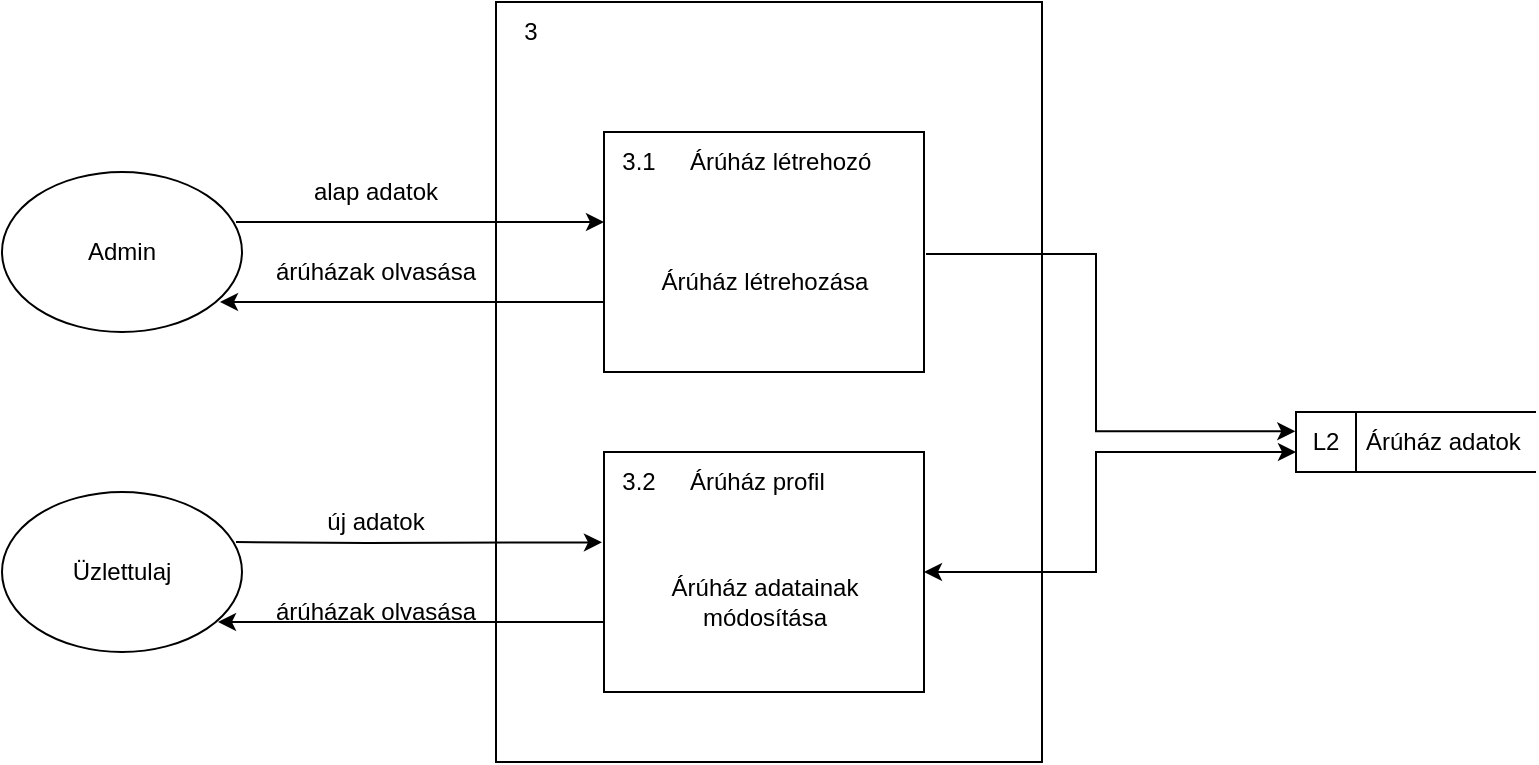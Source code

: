 <mxfile version="20.8.20" type="device"><diagram name="Page-1" id="NMR6L8B4IYurHdl7SRT_"><mxGraphModel dx="707" dy="1089" grid="1" gridSize="10" guides="1" tooltips="1" connect="1" arrows="1" fold="1" page="1" pageScale="1" pageWidth="827" pageHeight="1169" math="0" shadow="0"><root><mxCell id="0"/><mxCell id="1" parent="0"/><mxCell id="qxE94pTlKBwDKS8l-1VV-3" value="" style="html=1;dashed=0;whitespace=wrap;shape=mxgraph.dfd.process;align=center;container=1;collapsible=0;spacingTop=30;movable=1;resizable=1;rotatable=1;deletable=1;editable=1;locked=0;connectable=1;" vertex="1" parent="1"><mxGeometry x="277" y="390" width="273" height="380" as="geometry"/></mxCell><mxCell id="qxE94pTlKBwDKS8l-1VV-4" value="3" style="text;html=1;strokeColor=none;fillColor=none;align=center;verticalAlign=middle;whiteSpace=wrap;rounded=0;movable=0;resizable=0;rotatable=0;cloneable=0;deletable=0;connectable=0;allowArrows=0;pointerEvents=1;editable=0;locked=1;" vertex="1" parent="qxE94pTlKBwDKS8l-1VV-3"><mxGeometry width="35" height="30" as="geometry"/></mxCell><mxCell id="qxE94pTlKBwDKS8l-1VV-5" value="Árúház létrehozása" style="html=1;dashed=0;whitespace=wrap;shape=mxgraph.dfd.process2;align=center;container=1;collapsible=0;spacingTop=30;movable=1;resizable=1;rotatable=1;deletable=1;editable=1;locked=0;connectable=1;" vertex="1" parent="1"><mxGeometry x="331" y="455" width="160" height="120" as="geometry"/></mxCell><mxCell id="qxE94pTlKBwDKS8l-1VV-6" value="3.1" style="text;html=1;strokeColor=none;fillColor=none;align=center;verticalAlign=middle;whiteSpace=wrap;rounded=0;connectable=1;allowArrows=0;editable=1;movable=1;resizable=1;rotatable=1;deletable=1;locked=0;cloneable=0;" vertex="1" parent="qxE94pTlKBwDKS8l-1VV-5"><mxGeometry width="35" height="30" as="geometry"/></mxCell><mxCell id="qxE94pTlKBwDKS8l-1VV-7" value="Árúház létrehozó" style="text;strokeColor=none;fillColor=none;align=left;verticalAlign=middle;whiteSpace=wrap;rounded=0;autosize=1;connectable=1;allowArrows=0;movable=1;resizable=1;rotatable=1;deletable=1;cloneable=0;spacingLeft=6;fontStyle=0;html=1;editable=1;locked=0;" vertex="1" parent="qxE94pTlKBwDKS8l-1VV-5"><mxGeometry x="35" width="120" height="30" as="geometry"/></mxCell><mxCell id="qxE94pTlKBwDKS8l-1VV-8" value="Árúház adatainak&lt;br&gt;módosítása" style="html=1;dashed=0;whitespace=wrap;shape=mxgraph.dfd.process2;align=center;container=1;collapsible=0;spacingTop=30;movable=1;resizable=1;rotatable=1;deletable=1;editable=1;locked=0;connectable=1;" vertex="1" parent="1"><mxGeometry x="331" y="615" width="160" height="120" as="geometry"/></mxCell><mxCell id="qxE94pTlKBwDKS8l-1VV-9" value="3.2" style="text;html=1;strokeColor=none;fillColor=none;align=center;verticalAlign=middle;whiteSpace=wrap;rounded=0;connectable=1;allowArrows=0;editable=1;movable=1;resizable=1;rotatable=1;deletable=1;locked=0;cloneable=0;" vertex="1" parent="qxE94pTlKBwDKS8l-1VV-8"><mxGeometry width="35" height="30" as="geometry"/></mxCell><mxCell id="qxE94pTlKBwDKS8l-1VV-10" value="Árúház profil" style="text;strokeColor=none;fillColor=none;align=left;verticalAlign=middle;whiteSpace=wrap;rounded=0;autosize=1;connectable=1;allowArrows=0;movable=1;resizable=1;rotatable=1;deletable=1;cloneable=0;spacingLeft=6;fontStyle=0;html=1;editable=1;locked=0;" vertex="1" parent="qxE94pTlKBwDKS8l-1VV-8"><mxGeometry x="35" width="90" height="30" as="geometry"/></mxCell><mxCell id="qxE94pTlKBwDKS8l-1VV-11" value="Árúház adatok" style="html=1;dashed=0;whitespace=wrap;shape=mxgraph.dfd.dataStoreID;align=left;spacingLeft=33;container=1;collapsible=0;autosize=0;movable=1;resizable=1;rotatable=1;deletable=1;editable=1;locked=0;connectable=1;" vertex="1" parent="1"><mxGeometry x="677" y="595" width="120" height="30" as="geometry"/></mxCell><mxCell id="qxE94pTlKBwDKS8l-1VV-12" value="L2" style="text;html=1;strokeColor=none;fillColor=none;align=center;verticalAlign=middle;whiteSpace=wrap;rounded=0;movable=1;resizable=1;rotatable=1;cloneable=0;deletable=1;allowArrows=0;connectable=1;editable=1;locked=0;" vertex="1" parent="qxE94pTlKBwDKS8l-1VV-11"><mxGeometry width="30" height="30" as="geometry"/></mxCell><mxCell id="qxE94pTlKBwDKS8l-1VV-13" style="edgeStyle=orthogonalEdgeStyle;rounded=0;orthogonalLoop=1;jettySize=auto;html=1;startArrow=none;startFill=0;endArrow=classic;endFill=1;movable=1;resizable=1;rotatable=1;deletable=1;editable=1;locked=0;connectable=1;entryX=0.194;entryY=0.711;entryDx=0;entryDy=0;entryPerimeter=0;" edge="1" parent="1" target="qxE94pTlKBwDKS8l-1VV-3"><mxGeometry relative="1" as="geometry"><mxPoint x="270" y="660" as="targetPoint"/><mxPoint x="147" y="660" as="sourcePoint"/></mxGeometry></mxCell><mxCell id="qxE94pTlKBwDKS8l-1VV-14" style="edgeStyle=orthogonalEdgeStyle;rounded=0;orthogonalLoop=1;jettySize=auto;html=1;startArrow=none;startFill=0;endArrow=classic;endFill=1;entryX=-0.003;entryY=0.321;entryDx=0;entryDy=0;entryPerimeter=0;movable=1;resizable=1;rotatable=1;deletable=1;editable=1;locked=0;connectable=1;" edge="1" parent="1" target="qxE94pTlKBwDKS8l-1VV-11"><mxGeometry relative="1" as="geometry"><mxPoint x="492" y="516" as="sourcePoint"/><mxPoint x="676" y="605" as="targetPoint"/><Array as="points"><mxPoint x="577" y="516"/><mxPoint x="577" y="605"/></Array></mxGeometry></mxCell><mxCell id="qxE94pTlKBwDKS8l-1VV-15" value="alap adatok" style="text;html=1;strokeColor=none;fillColor=none;align=center;verticalAlign=middle;whiteSpace=wrap;rounded=0;movable=1;resizable=1;rotatable=1;deletable=1;editable=1;locked=0;connectable=1;" vertex="1" parent="1"><mxGeometry x="177" y="470" width="80" height="30" as="geometry"/></mxCell><mxCell id="qxE94pTlKBwDKS8l-1VV-16" value="új adatok" style="text;html=1;strokeColor=none;fillColor=none;align=center;verticalAlign=middle;whiteSpace=wrap;rounded=0;movable=1;resizable=1;rotatable=1;deletable=1;editable=1;locked=0;connectable=1;" vertex="1" parent="1"><mxGeometry x="177" y="635" width="80" height="30" as="geometry"/></mxCell><mxCell id="qxE94pTlKBwDKS8l-1VV-17" style="edgeStyle=orthogonalEdgeStyle;rounded=0;orthogonalLoop=1;jettySize=auto;html=1;startArrow=classic;startFill=1;endArrow=classic;endFill=1;entryX=0;entryY=0.667;entryDx=0;entryDy=0;entryPerimeter=0;movable=1;resizable=1;rotatable=1;deletable=1;editable=1;locked=0;connectable=1;" edge="1" parent="1" target="qxE94pTlKBwDKS8l-1VV-11"><mxGeometry relative="1" as="geometry"><mxPoint x="491" y="675" as="sourcePoint"/><mxPoint x="667" y="615" as="targetPoint"/><Array as="points"><mxPoint x="577" y="675"/><mxPoint x="577" y="615"/></Array></mxGeometry></mxCell><mxCell id="qxE94pTlKBwDKS8l-1VV-18" style="edgeStyle=orthogonalEdgeStyle;rounded=0;orthogonalLoop=1;jettySize=auto;html=1;startArrow=none;startFill=0;endArrow=classic;endFill=1;movable=1;resizable=1;rotatable=1;deletable=1;editable=1;locked=0;connectable=1;" edge="1" parent="1"><mxGeometry relative="1" as="geometry"><mxPoint x="331" y="500" as="targetPoint"/><mxPoint x="147" y="500" as="sourcePoint"/></mxGeometry></mxCell><mxCell id="qxE94pTlKBwDKS8l-1VV-19" style="edgeStyle=orthogonalEdgeStyle;rounded=0;orthogonalLoop=1;jettySize=auto;html=1;startArrow=classic;startFill=1;endArrow=none;endFill=0;movable=1;resizable=1;rotatable=1;deletable=1;editable=1;locked=0;connectable=1;" edge="1" parent="1"><mxGeometry relative="1" as="geometry"><mxPoint x="331" y="540" as="targetPoint"/><mxPoint x="139" y="540" as="sourcePoint"/></mxGeometry></mxCell><mxCell id="qxE94pTlKBwDKS8l-1VV-20" value="árúházak olvasása" style="text;html=1;strokeColor=none;fillColor=none;align=center;verticalAlign=middle;whiteSpace=wrap;rounded=0;movable=1;resizable=1;rotatable=1;deletable=1;editable=1;locked=0;connectable=1;" vertex="1" parent="1"><mxGeometry x="164" y="510" width="106" height="30" as="geometry"/></mxCell><mxCell id="qxE94pTlKBwDKS8l-1VV-21" style="edgeStyle=orthogonalEdgeStyle;rounded=0;orthogonalLoop=1;jettySize=auto;html=1;startArrow=classic;startFill=1;endArrow=none;endFill=0;movable=1;resizable=1;rotatable=1;deletable=1;editable=1;locked=0;connectable=1;entryX=0.194;entryY=0.711;entryDx=0;entryDy=0;entryPerimeter=0;" edge="1" parent="1"><mxGeometry relative="1" as="geometry"><mxPoint x="331" y="700" as="targetPoint"/><mxPoint x="138" y="700" as="sourcePoint"/></mxGeometry></mxCell><mxCell id="qxE94pTlKBwDKS8l-1VV-22" value="árúházak olvasása" style="text;html=1;strokeColor=none;fillColor=none;align=center;verticalAlign=middle;whiteSpace=wrap;rounded=0;movable=1;resizable=1;rotatable=1;deletable=1;editable=1;locked=0;connectable=1;" vertex="1" parent="1"><mxGeometry x="164" y="680" width="106" height="30" as="geometry"/></mxCell><mxCell id="qxE94pTlKBwDKS8l-1VV-23" value="Admin" style="ellipse;whiteSpace=wrap;html=1;" vertex="1" parent="1"><mxGeometry x="30" y="475" width="120" height="80" as="geometry"/></mxCell><mxCell id="qxE94pTlKBwDKS8l-1VV-24" value="Üzlettulaj" style="ellipse;whiteSpace=wrap;html=1;" vertex="1" parent="1"><mxGeometry x="30" y="635" width="120" height="80" as="geometry"/></mxCell></root></mxGraphModel></diagram></mxfile>